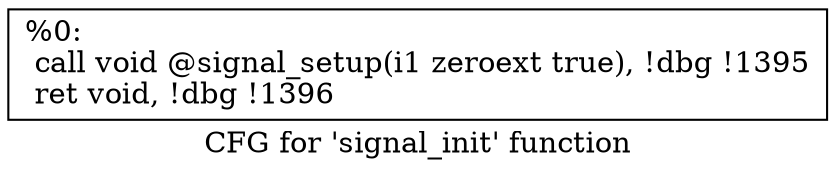 digraph "CFG for 'signal_init' function" {
	label="CFG for 'signal_init' function";

	Node0x2276030 [shape=record,label="{%0:\l  call void @signal_setup(i1 zeroext true), !dbg !1395\l  ret void, !dbg !1396\l}"];
}
